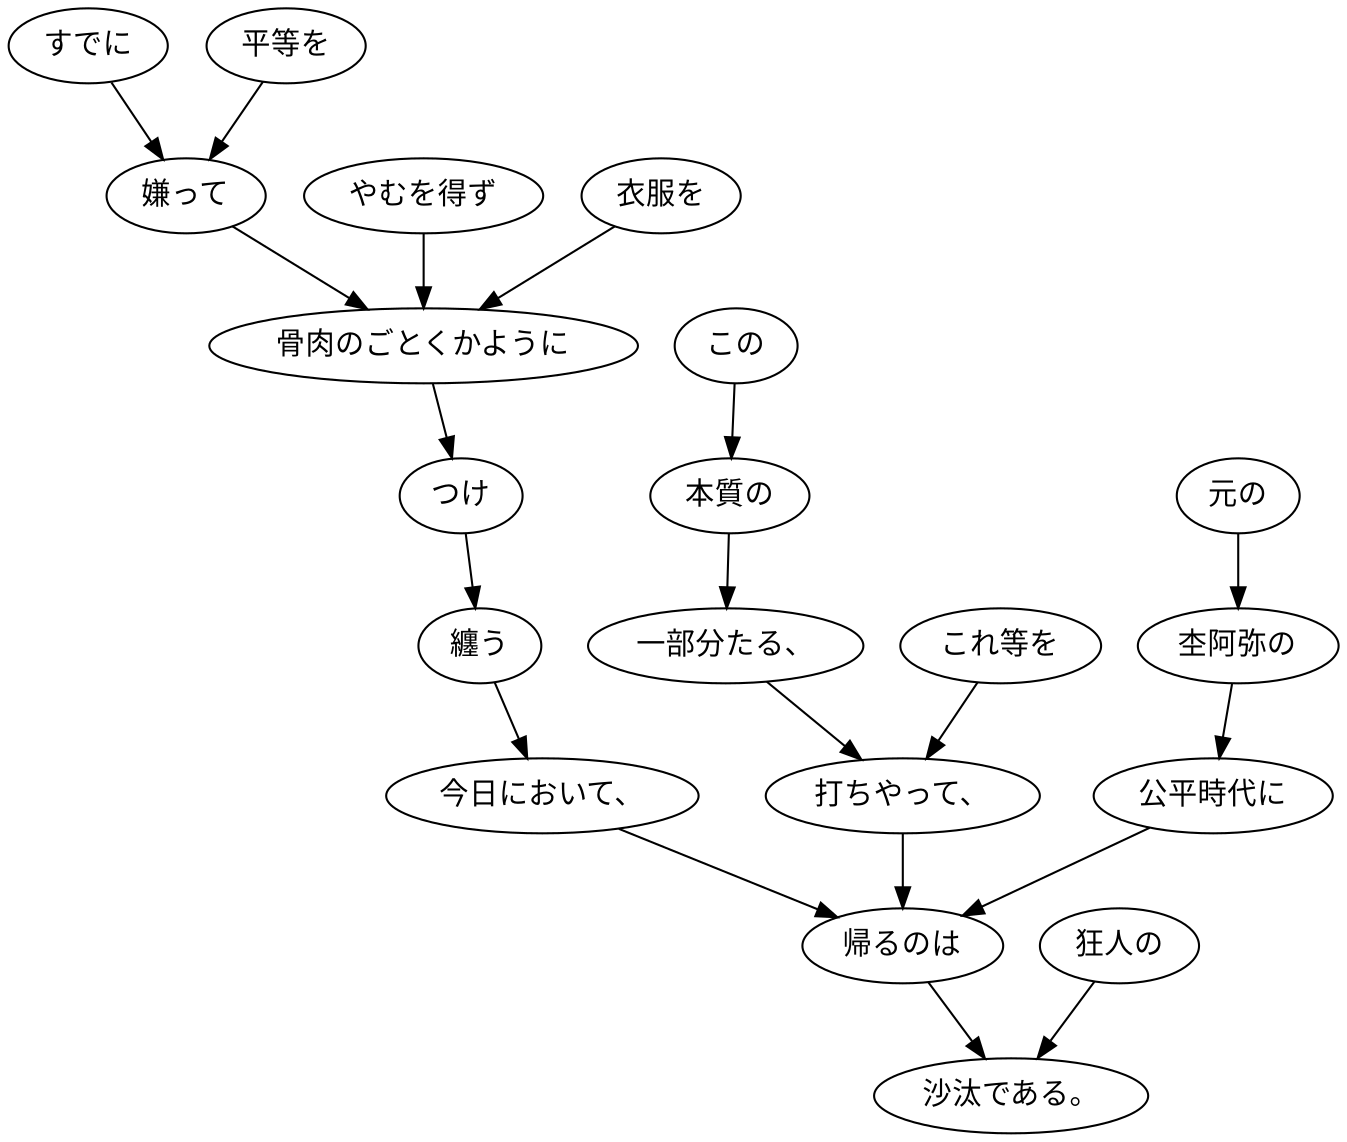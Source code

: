 digraph graph4329 {
	node0 [label="すでに"];
	node1 [label="平等を"];
	node2 [label="嫌って"];
	node3 [label="やむを得ず"];
	node4 [label="衣服を"];
	node5 [label="骨肉のごとくかように"];
	node6 [label="つけ"];
	node7 [label="纏う"];
	node8 [label="今日において、"];
	node9 [label="この"];
	node10 [label="本質の"];
	node11 [label="一部分たる、"];
	node12 [label="これ等を"];
	node13 [label="打ちやって、"];
	node14 [label="元の"];
	node15 [label="杢阿弥の"];
	node16 [label="公平時代に"];
	node17 [label="帰るのは"];
	node18 [label="狂人の"];
	node19 [label="沙汰である。"];
	node0 -> node2;
	node1 -> node2;
	node2 -> node5;
	node3 -> node5;
	node4 -> node5;
	node5 -> node6;
	node6 -> node7;
	node7 -> node8;
	node8 -> node17;
	node9 -> node10;
	node10 -> node11;
	node11 -> node13;
	node12 -> node13;
	node13 -> node17;
	node14 -> node15;
	node15 -> node16;
	node16 -> node17;
	node17 -> node19;
	node18 -> node19;
}
